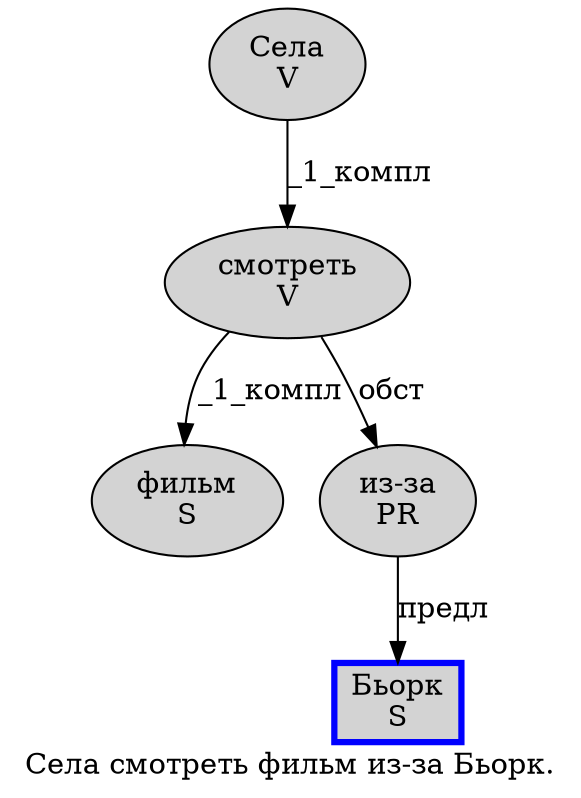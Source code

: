 digraph SENTENCE_819 {
	graph [label="Села смотреть фильм из-за Бьорк."]
	node [style=filled]
		0 [label="Села
V" color="" fillcolor=lightgray penwidth=1 shape=ellipse]
		1 [label="смотреть
V" color="" fillcolor=lightgray penwidth=1 shape=ellipse]
		2 [label="фильм
S" color="" fillcolor=lightgray penwidth=1 shape=ellipse]
		3 [label="из-за
PR" color="" fillcolor=lightgray penwidth=1 shape=ellipse]
		4 [label="Бьорк
S" color=blue fillcolor=lightgray penwidth=3 shape=box]
			3 -> 4 [label="предл"]
			0 -> 1 [label="_1_компл"]
			1 -> 2 [label="_1_компл"]
			1 -> 3 [label="обст"]
}